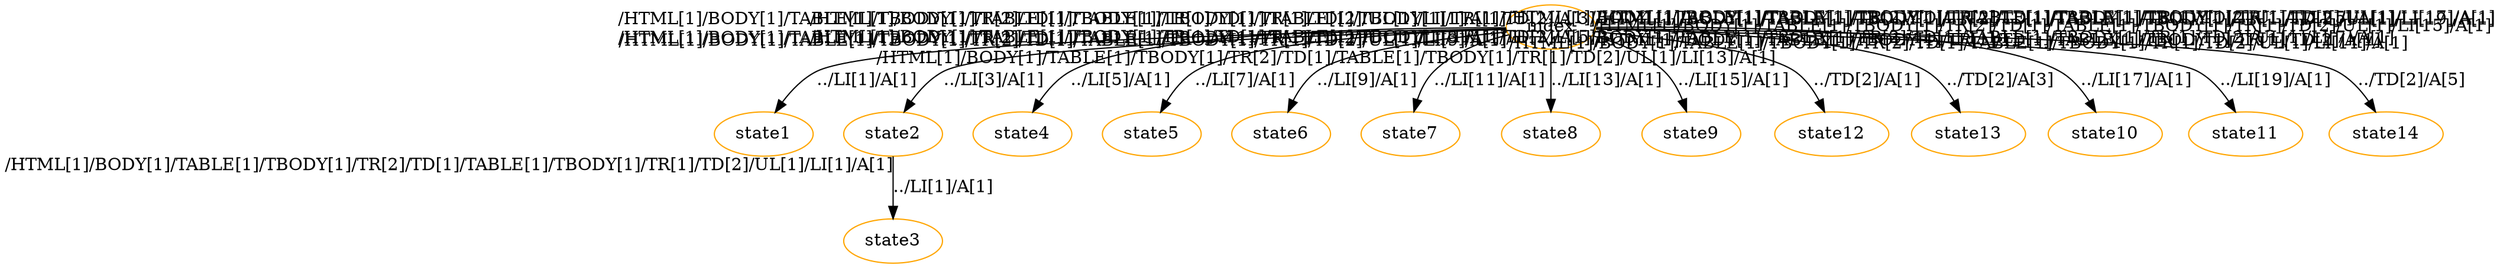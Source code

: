 digraph G {
  1 [ label="index" color="orange" ];
  2 [ label="state1" color="orange" ];
  3 [ label="state2" color="orange" ];
  4 [ label="state3" color="orange" ];
  5 [ label="state4" color="orange" ];
  6 [ label="state5" color="orange" ];
  7 [ label="state6" color="orange" ];
  8 [ label="state7" color="orange" ];
  9 [ label="state8" color="orange" ];
  10 [ label="state9" color="orange" ];
  11 [ label="state12" color="orange" ];
  12 [ label="state13" color="orange" ];
  13 [ label="state10" color="orange" ];
  14 [ label="state11" color="orange" ];
  15 [ label="state14" color="orange" ];
  1 -> 2 [ label="../LI[1]/A[1]" taillabel="/HTML[1]/BODY[1]/TABLE[1]/TBODY[1]/TR[2]/TD[1]/TABLE[1]/TBODY[1]/TR[1]/TD[2]/UL[1]/LI[1]/A[1]" ];
  1 -> 3 [ label="../LI[3]/A[1]" taillabel="/HTML[1]/BODY[1]/TABLE[1]/TBODY[1]/TR[2]/TD[1]/TABLE[1]/TBODY[1]/TR[1]/TD[2]/UL[1]/LI[3]/A[1]" ];
  3 -> 4 [ label="../LI[1]/A[1]" taillabel="/HTML[1]/BODY[1]/TABLE[1]/TBODY[1]/TR[2]/TD[1]/TABLE[1]/TBODY[1]/TR[1]/TD[2]/UL[1]/LI[1]/A[1]" ];
  1 -> 5 [ label="../LI[5]/A[1]" taillabel="/HTML[1]/BODY[1]/TABLE[1]/TBODY[1]/TR[2]/TD[1]/TABLE[1]/TBODY[1]/TR[1]/TD[2]/UL[1]/LI[5]/A[1]" ];
  1 -> 6 [ label="../LI[7]/A[1]" taillabel="/HTML[1]/BODY[1]/TABLE[1]/TBODY[1]/TR[2]/TD[1]/TABLE[1]/TBODY[1]/TR[1]/TD[2]/UL[1]/LI[7]/A[1]" ];
  1 -> 7 [ label="../LI[9]/A[1]" taillabel="/HTML[1]/BODY[1]/TABLE[1]/TBODY[1]/TR[2]/TD[1]/TABLE[1]/TBODY[1]/TR[1]/TD[2]/UL[1]/LI[9]/A[1]" ];
  1 -> 8 [ label="../LI[11]/A[1]" taillabel="/HTML[1]/BODY[1]/TABLE[1]/TBODY[1]/TR[2]/TD[1]/TABLE[1]/TBODY[1]/TR[1]/TD[2]/UL[1]/LI[11]/A[1]" ];
  1 -> 9 [ label="../LI[13]/A[1]" taillabel="/HTML[1]/BODY[1]/TABLE[1]/TBODY[1]/TR[2]/TD[1]/TABLE[1]/TBODY[1]/TR[1]/TD[2]/UL[1]/LI[13]/A[1]" ];
  1 -> 10 [ label="../LI[15]/A[1]" taillabel="/HTML[1]/BODY[1]/TABLE[1]/TBODY[1]/TR[2]/TD[1]/TABLE[1]/TBODY[1]/TR[1]/TD[2]/UL[1]/LI[15]/A[1]" ];
  1 -> 13 [ label="../LI[17]/A[1]" taillabel="/HTML[1]/BODY[1]/TABLE[1]/TBODY[1]/TR[2]/TD[1]/TABLE[1]/TBODY[1]/TR[1]/TD[2]/UL[1]/LI[17]/A[1]" ];
  1 -> 14 [ label="../LI[19]/A[1]" taillabel="/HTML[1]/BODY[1]/TABLE[1]/TBODY[1]/TR[2]/TD[1]/TABLE[1]/TBODY[1]/TR[1]/TD[2]/UL[1]/LI[19]/A[1]" ];
  1 -> 11 [ label="../TD[2]/A[1]" taillabel="/HTML[1]/BODY[1]/TABLE[1]/TBODY[1]/TR[1]/TD[1]/TABLE[1]/TBODY[1]/TR[1]/TD[2]/A[1]" ];
  1 -> 12 [ label="../TD[2]/A[3]" taillabel="/HTML[1]/BODY[1]/TABLE[1]/TBODY[1]/TR[1]/TD[1]/TABLE[1]/TBODY[1]/TR[1]/TD[2]/A[3]" ];
  1 -> 15 [ label="../TD[2]/A[5]" taillabel="/HTML[1]/BODY[1]/TABLE[1]/TBODY[1]/TR[1]/TD[1]/TABLE[1]/TBODY[1]/TR[1]/TD[2]/A[5]" ];
}
